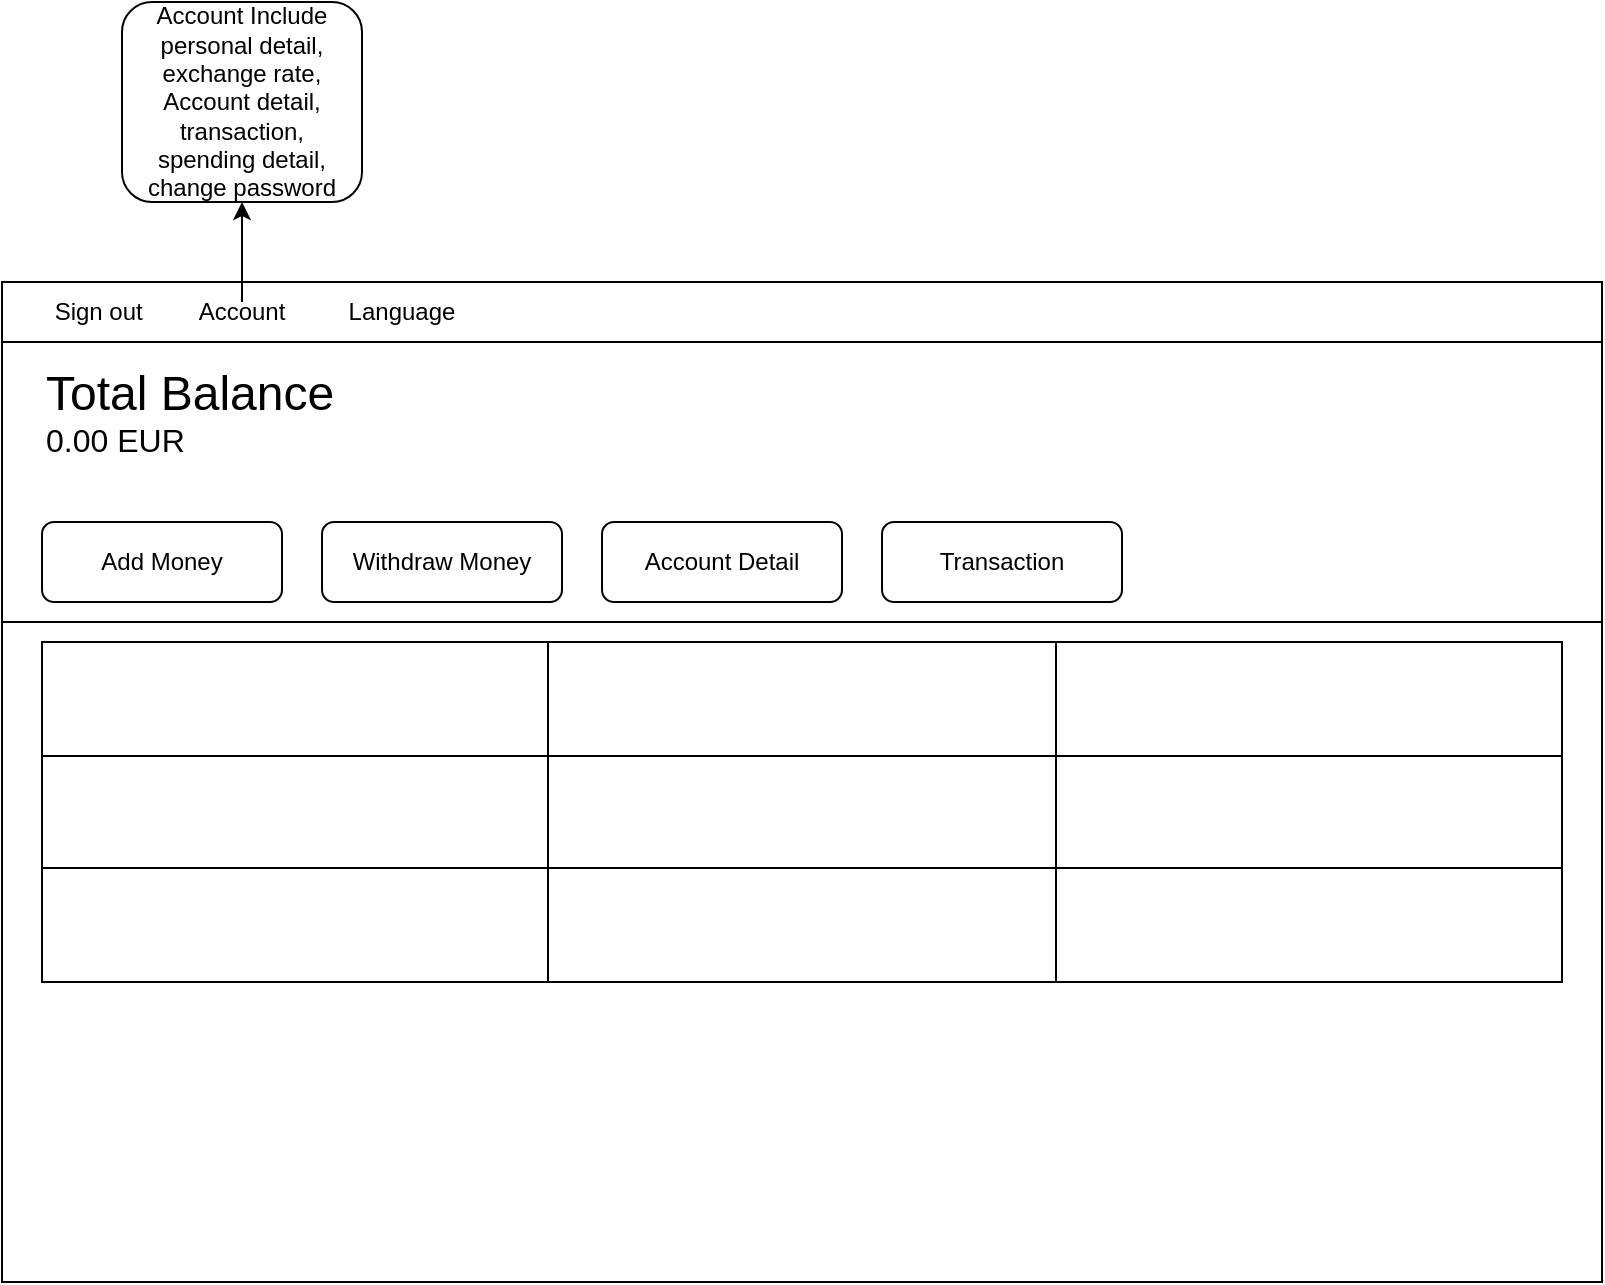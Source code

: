 <mxfile version="24.7.17">
  <diagram name="Page-1" id="YMLUb8_VSHrh5fv_0WyJ">
    <mxGraphModel dx="1194" dy="657" grid="1" gridSize="10" guides="1" tooltips="1" connect="1" arrows="1" fold="1" page="1" pageScale="1" pageWidth="850" pageHeight="1100" math="0" shadow="0">
      <root>
        <mxCell id="0" />
        <mxCell id="1" parent="0" />
        <mxCell id="HkzhEfV4GWmjbY-h2OJn-2" value="" style="rounded=0;whiteSpace=wrap;html=1;" parent="1" vertex="1">
          <mxGeometry x="170" y="190" width="800" height="500" as="geometry" />
        </mxCell>
        <mxCell id="HkzhEfV4GWmjbY-h2OJn-4" value="" style="rounded=0;whiteSpace=wrap;html=1;" parent="1" vertex="1">
          <mxGeometry x="170" y="190" width="800" height="170" as="geometry" />
        </mxCell>
        <mxCell id="HkzhEfV4GWmjbY-h2OJn-6" value="" style="rounded=0;whiteSpace=wrap;html=1;" parent="1" vertex="1">
          <mxGeometry x="170" y="190" width="800" height="30" as="geometry" />
        </mxCell>
        <mxCell id="HkzhEfV4GWmjbY-h2OJn-7" value="Sign out&amp;nbsp;" style="text;html=1;align=center;verticalAlign=middle;whiteSpace=wrap;rounded=0;" parent="1" vertex="1">
          <mxGeometry x="180" y="190" width="80" height="30" as="geometry" />
        </mxCell>
        <mxCell id="HkzhEfV4GWmjbY-h2OJn-8" value="Account" style="text;html=1;align=center;verticalAlign=middle;whiteSpace=wrap;rounded=0;" parent="1" vertex="1">
          <mxGeometry x="250" y="190" width="80" height="30" as="geometry" />
        </mxCell>
        <mxCell id="HkzhEfV4GWmjbY-h2OJn-9" value="&lt;font style=&quot;font-size: 24px;&quot;&gt;Total Balance&lt;/font&gt;&lt;div&gt;&lt;font size=&quot;3&quot;&gt;0.00 EUR&lt;/font&gt;&lt;/div&gt;" style="text;html=1;align=left;verticalAlign=middle;whiteSpace=wrap;rounded=0;" parent="1" vertex="1">
          <mxGeometry x="190" y="230" width="160" height="50" as="geometry" />
        </mxCell>
        <mxCell id="HkzhEfV4GWmjbY-h2OJn-10" value="Add Money" style="rounded=1;whiteSpace=wrap;html=1;" parent="1" vertex="1">
          <mxGeometry x="190" y="310" width="120" height="40" as="geometry" />
        </mxCell>
        <mxCell id="HkzhEfV4GWmjbY-h2OJn-11" value="Withdraw Money" style="rounded=1;whiteSpace=wrap;html=1;" parent="1" vertex="1">
          <mxGeometry x="330" y="310" width="120" height="40" as="geometry" />
        </mxCell>
        <mxCell id="HkzhEfV4GWmjbY-h2OJn-12" value="Account Detail" style="rounded=1;whiteSpace=wrap;html=1;" parent="1" vertex="1">
          <mxGeometry x="470" y="310" width="120" height="40" as="geometry" />
        </mxCell>
        <mxCell id="HkzhEfV4GWmjbY-h2OJn-13" value="" style="endArrow=classic;html=1;rounded=0;" parent="1" edge="1">
          <mxGeometry width="50" height="50" relative="1" as="geometry">
            <mxPoint x="290" y="200" as="sourcePoint" />
            <mxPoint x="290" y="150" as="targetPoint" />
          </mxGeometry>
        </mxCell>
        <mxCell id="HkzhEfV4GWmjbY-h2OJn-15" value="Account Include personal detail, exchange rate,&lt;div&gt;Account detail,&lt;/div&gt;&lt;div&gt;transaction,&lt;/div&gt;&lt;div&gt;spending detail, change password&lt;/div&gt;" style="rounded=1;whiteSpace=wrap;html=1;" parent="1" vertex="1">
          <mxGeometry x="230" y="50" width="120" height="100" as="geometry" />
        </mxCell>
        <mxCell id="HkzhEfV4GWmjbY-h2OJn-16" value="Transaction" style="rounded=1;whiteSpace=wrap;html=1;" parent="1" vertex="1">
          <mxGeometry x="610" y="310" width="120" height="40" as="geometry" />
        </mxCell>
        <mxCell id="HkzhEfV4GWmjbY-h2OJn-18" style="edgeStyle=orthogonalEdgeStyle;rounded=0;orthogonalLoop=1;jettySize=auto;html=1;exitX=0.5;exitY=1;exitDx=0;exitDy=0;" parent="1" source="HkzhEfV4GWmjbY-h2OJn-15" target="HkzhEfV4GWmjbY-h2OJn-15" edge="1">
          <mxGeometry relative="1" as="geometry" />
        </mxCell>
        <mxCell id="HkzhEfV4GWmjbY-h2OJn-20" value="Language" style="text;html=1;align=center;verticalAlign=middle;whiteSpace=wrap;rounded=0;" parent="1" vertex="1">
          <mxGeometry x="330" y="190" width="80" height="30" as="geometry" />
        </mxCell>
        <mxCell id="_IYo9HQytFfNwGE87hYT-14" value="" style="shape=table;startSize=0;container=1;collapsible=0;childLayout=tableLayout;fontSize=16;" vertex="1" parent="1">
          <mxGeometry x="190" y="370" width="760" height="170" as="geometry" />
        </mxCell>
        <mxCell id="_IYo9HQytFfNwGE87hYT-15" value="" style="shape=tableRow;horizontal=0;startSize=0;swimlaneHead=0;swimlaneBody=0;strokeColor=inherit;top=0;left=0;bottom=0;right=0;collapsible=0;dropTarget=0;fillColor=none;points=[[0,0.5],[1,0.5]];portConstraint=eastwest;fontSize=16;" vertex="1" parent="_IYo9HQytFfNwGE87hYT-14">
          <mxGeometry width="760" height="57" as="geometry" />
        </mxCell>
        <mxCell id="_IYo9HQytFfNwGE87hYT-16" value="" style="shape=partialRectangle;html=1;whiteSpace=wrap;connectable=0;strokeColor=inherit;overflow=hidden;fillColor=none;top=0;left=0;bottom=0;right=0;pointerEvents=1;fontSize=16;" vertex="1" parent="_IYo9HQytFfNwGE87hYT-15">
          <mxGeometry width="253" height="57" as="geometry">
            <mxRectangle width="253" height="57" as="alternateBounds" />
          </mxGeometry>
        </mxCell>
        <mxCell id="_IYo9HQytFfNwGE87hYT-17" value="" style="shape=partialRectangle;html=1;whiteSpace=wrap;connectable=0;strokeColor=inherit;overflow=hidden;fillColor=none;top=0;left=0;bottom=0;right=0;pointerEvents=1;fontSize=16;" vertex="1" parent="_IYo9HQytFfNwGE87hYT-15">
          <mxGeometry x="253" width="254" height="57" as="geometry">
            <mxRectangle width="254" height="57" as="alternateBounds" />
          </mxGeometry>
        </mxCell>
        <mxCell id="_IYo9HQytFfNwGE87hYT-18" value="" style="shape=partialRectangle;html=1;whiteSpace=wrap;connectable=0;strokeColor=inherit;overflow=hidden;fillColor=none;top=0;left=0;bottom=0;right=0;pointerEvents=1;fontSize=16;" vertex="1" parent="_IYo9HQytFfNwGE87hYT-15">
          <mxGeometry x="507" width="253" height="57" as="geometry">
            <mxRectangle width="253" height="57" as="alternateBounds" />
          </mxGeometry>
        </mxCell>
        <mxCell id="_IYo9HQytFfNwGE87hYT-19" value="" style="shape=tableRow;horizontal=0;startSize=0;swimlaneHead=0;swimlaneBody=0;strokeColor=inherit;top=0;left=0;bottom=0;right=0;collapsible=0;dropTarget=0;fillColor=none;points=[[0,0.5],[1,0.5]];portConstraint=eastwest;fontSize=16;" vertex="1" parent="_IYo9HQytFfNwGE87hYT-14">
          <mxGeometry y="57" width="760" height="56" as="geometry" />
        </mxCell>
        <mxCell id="_IYo9HQytFfNwGE87hYT-20" value="" style="shape=partialRectangle;html=1;whiteSpace=wrap;connectable=0;strokeColor=inherit;overflow=hidden;fillColor=none;top=0;left=0;bottom=0;right=0;pointerEvents=1;fontSize=16;" vertex="1" parent="_IYo9HQytFfNwGE87hYT-19">
          <mxGeometry width="253" height="56" as="geometry">
            <mxRectangle width="253" height="56" as="alternateBounds" />
          </mxGeometry>
        </mxCell>
        <mxCell id="_IYo9HQytFfNwGE87hYT-21" value="" style="shape=partialRectangle;html=1;whiteSpace=wrap;connectable=0;strokeColor=inherit;overflow=hidden;fillColor=none;top=0;left=0;bottom=0;right=0;pointerEvents=1;fontSize=16;" vertex="1" parent="_IYo9HQytFfNwGE87hYT-19">
          <mxGeometry x="253" width="254" height="56" as="geometry">
            <mxRectangle width="254" height="56" as="alternateBounds" />
          </mxGeometry>
        </mxCell>
        <mxCell id="_IYo9HQytFfNwGE87hYT-22" value="" style="shape=partialRectangle;html=1;whiteSpace=wrap;connectable=0;strokeColor=inherit;overflow=hidden;fillColor=none;top=0;left=0;bottom=0;right=0;pointerEvents=1;fontSize=16;" vertex="1" parent="_IYo9HQytFfNwGE87hYT-19">
          <mxGeometry x="507" width="253" height="56" as="geometry">
            <mxRectangle width="253" height="56" as="alternateBounds" />
          </mxGeometry>
        </mxCell>
        <mxCell id="_IYo9HQytFfNwGE87hYT-23" value="" style="shape=tableRow;horizontal=0;startSize=0;swimlaneHead=0;swimlaneBody=0;strokeColor=inherit;top=0;left=0;bottom=0;right=0;collapsible=0;dropTarget=0;fillColor=none;points=[[0,0.5],[1,0.5]];portConstraint=eastwest;fontSize=16;" vertex="1" parent="_IYo9HQytFfNwGE87hYT-14">
          <mxGeometry y="113" width="760" height="57" as="geometry" />
        </mxCell>
        <mxCell id="_IYo9HQytFfNwGE87hYT-24" value="" style="shape=partialRectangle;html=1;whiteSpace=wrap;connectable=0;strokeColor=inherit;overflow=hidden;fillColor=none;top=0;left=0;bottom=0;right=0;pointerEvents=1;fontSize=16;" vertex="1" parent="_IYo9HQytFfNwGE87hYT-23">
          <mxGeometry width="253" height="57" as="geometry">
            <mxRectangle width="253" height="57" as="alternateBounds" />
          </mxGeometry>
        </mxCell>
        <mxCell id="_IYo9HQytFfNwGE87hYT-25" value="" style="shape=partialRectangle;html=1;whiteSpace=wrap;connectable=0;strokeColor=inherit;overflow=hidden;fillColor=none;top=0;left=0;bottom=0;right=0;pointerEvents=1;fontSize=16;" vertex="1" parent="_IYo9HQytFfNwGE87hYT-23">
          <mxGeometry x="253" width="254" height="57" as="geometry">
            <mxRectangle width="254" height="57" as="alternateBounds" />
          </mxGeometry>
        </mxCell>
        <mxCell id="_IYo9HQytFfNwGE87hYT-26" value="" style="shape=partialRectangle;html=1;whiteSpace=wrap;connectable=0;strokeColor=inherit;overflow=hidden;fillColor=none;top=0;left=0;bottom=0;right=0;pointerEvents=1;fontSize=16;" vertex="1" parent="_IYo9HQytFfNwGE87hYT-23">
          <mxGeometry x="507" width="253" height="57" as="geometry">
            <mxRectangle width="253" height="57" as="alternateBounds" />
          </mxGeometry>
        </mxCell>
      </root>
    </mxGraphModel>
  </diagram>
</mxfile>
